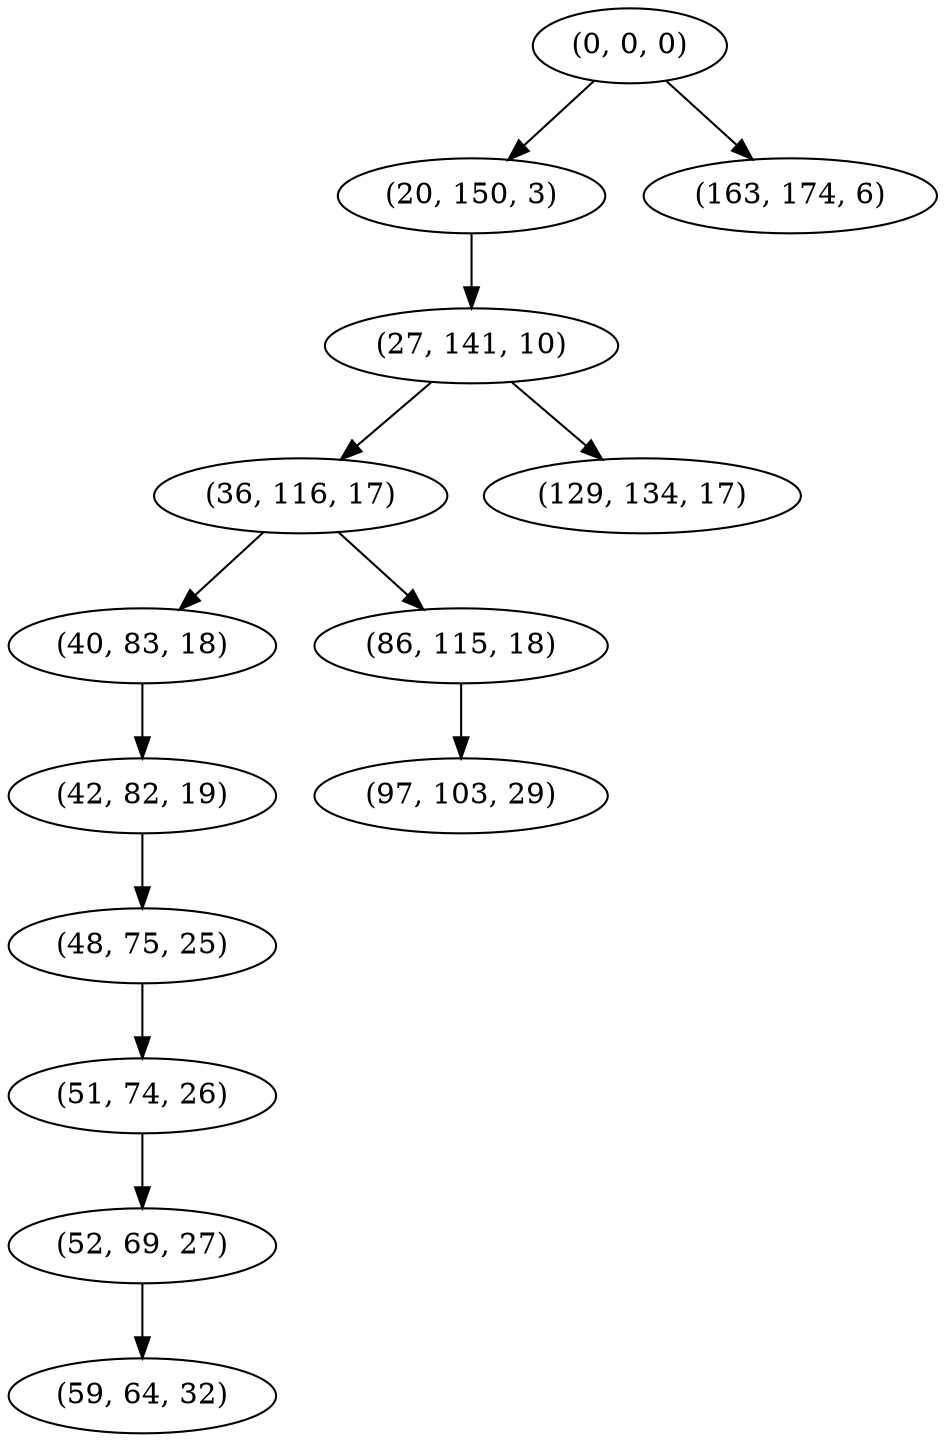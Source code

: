 digraph tree {
    "(0, 0, 0)";
    "(20, 150, 3)";
    "(27, 141, 10)";
    "(36, 116, 17)";
    "(40, 83, 18)";
    "(42, 82, 19)";
    "(48, 75, 25)";
    "(51, 74, 26)";
    "(52, 69, 27)";
    "(59, 64, 32)";
    "(86, 115, 18)";
    "(97, 103, 29)";
    "(129, 134, 17)";
    "(163, 174, 6)";
    "(0, 0, 0)" -> "(20, 150, 3)";
    "(0, 0, 0)" -> "(163, 174, 6)";
    "(20, 150, 3)" -> "(27, 141, 10)";
    "(27, 141, 10)" -> "(36, 116, 17)";
    "(27, 141, 10)" -> "(129, 134, 17)";
    "(36, 116, 17)" -> "(40, 83, 18)";
    "(36, 116, 17)" -> "(86, 115, 18)";
    "(40, 83, 18)" -> "(42, 82, 19)";
    "(42, 82, 19)" -> "(48, 75, 25)";
    "(48, 75, 25)" -> "(51, 74, 26)";
    "(51, 74, 26)" -> "(52, 69, 27)";
    "(52, 69, 27)" -> "(59, 64, 32)";
    "(86, 115, 18)" -> "(97, 103, 29)";
}
